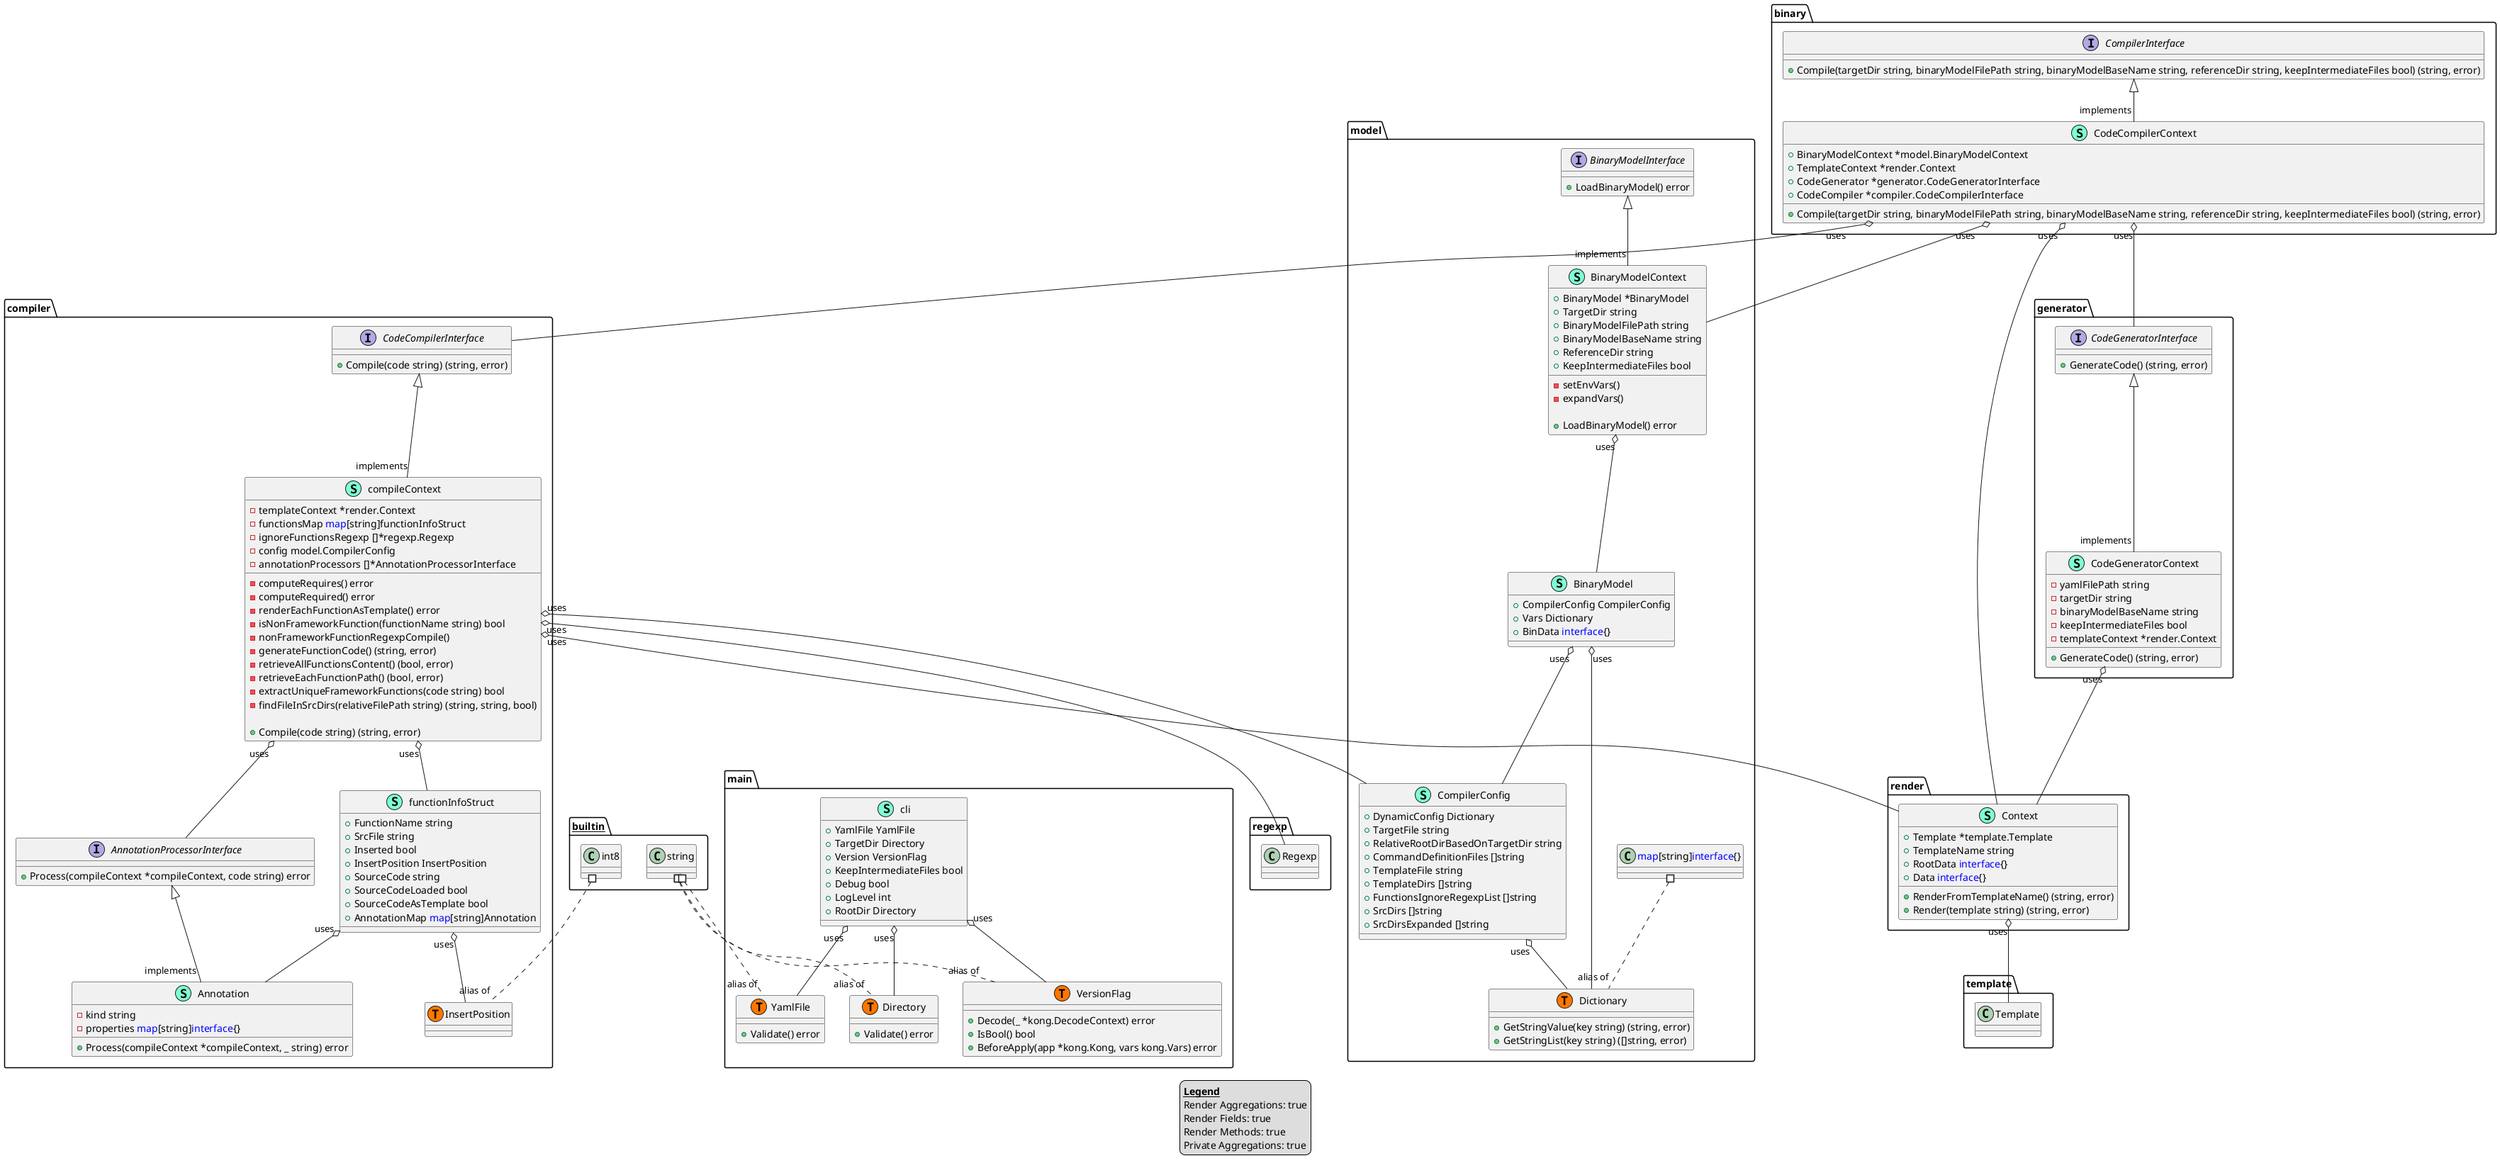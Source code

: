 @startuml
legend
<u><b>Legend</b></u>
Render Aggregations: true
Render Fields: true
Render Methods: true
Private Aggregations: true
end legend
namespace binary {
    class CodeCompilerContext << (S,Aquamarine) >> {
        + BinaryModelContext *model.BinaryModelContext
        + TemplateContext *render.Context
        + CodeGenerator *generator.CodeGeneratorInterface
        + CodeCompiler *compiler.CodeCompilerInterface

        + Compile(targetDir string, binaryModelFilePath string, binaryModelBaseName string, referenceDir string, keepIntermediateFiles bool) (string, error)

    }
    interface CompilerInterface  {
        + Compile(targetDir string, binaryModelFilePath string, binaryModelBaseName string, referenceDir string, keepIntermediateFiles bool) (string, error)

    }
}

"binary.CompilerInterface" <|-- "implements""binary.CodeCompilerContext"

"binary.CodeCompilerContext""uses" o-- "compiler.CodeCompilerInterface"
"binary.CodeCompilerContext""uses" o-- "generator.CodeGeneratorInterface"
"binary.CodeCompilerContext""uses" o-- "model.BinaryModelContext"
"binary.CodeCompilerContext""uses" o-- "render.Context"

namespace compiler {
    class Annotation << (S,Aquamarine) >> {
        - kind string
        - properties <font color=blue>map</font>[string]<font color=blue>interface</font>{}

        + Process(compileContext *compileContext, _ string) error

    }
    interface AnnotationProcessorInterface  {
        + Process(compileContext *compileContext, code string) error

    }
    interface CodeCompilerInterface  {
        + Compile(code string) (string, error)

    }
    class compileContext << (S,Aquamarine) >> {
        - templateContext *render.Context
        - functionsMap <font color=blue>map</font>[string]functionInfoStruct
        - ignoreFunctionsRegexp []*regexp.Regexp
        - config model.CompilerConfig
        - annotationProcessors []*AnnotationProcessorInterface

        - computeRequires() error
        - computeRequired() error
        - renderEachFunctionAsTemplate() error
        - isNonFrameworkFunction(functionName string) bool
        - nonFrameworkFunctionRegexpCompile()
        - generateFunctionCode() (string, error)
        - retrieveAllFunctionsContent() (bool, error)
        - retrieveEachFunctionPath() (bool, error)
        - extractUniqueFrameworkFunctions(code string) bool
        - findFileInSrcDirs(relativeFilePath string) (string, string, bool)

        + Compile(code string) (string, error)

    }
    class compiler.InsertPosition << (T, #FF7700) >>  {
    }
    class functionInfoStruct << (S,Aquamarine) >> {
        + FunctionName string
        + SrcFile string
        + Inserted bool
        + InsertPosition InsertPosition
        + SourceCode string
        + SourceCodeLoaded bool
        + SourceCodeAsTemplate bool
        + AnnotationMap <font color=blue>map</font>[string]Annotation

    }
}

"compiler.AnnotationProcessorInterface" <|-- "implements""compiler.Annotation"
"compiler.CodeCompilerInterface" <|-- "implements""compiler.compileContext"

"compiler.compileContext""uses" o-- "compiler.AnnotationProcessorInterface"
"compiler.compileContext""uses" o-- "compiler.functionInfoStruct"
"compiler.compileContext""uses" o-- "model.CompilerConfig"
"compiler.compileContext""uses" o-- "regexp.Regexp"
"compiler.compileContext""uses" o-- "render.Context"
"compiler.functionInfoStruct""uses" o-- "compiler.Annotation"
"compiler.functionInfoStruct""uses" o-- "compiler.InsertPosition"

namespace generator {
    class CodeGeneratorContext << (S,Aquamarine) >> {
        - yamlFilePath string
        - targetDir string
        - binaryModelBaseName string
        - keepIntermediateFiles bool
        - templateContext *render.Context

        + GenerateCode() (string, error)

    }
    interface CodeGeneratorInterface  {
        + GenerateCode() (string, error)

    }
}

"generator.CodeGeneratorInterface" <|-- "implements""generator.CodeGeneratorContext"

"generator.CodeGeneratorContext""uses" o-- "render.Context"

namespace main {
    class Directory << (S,Aquamarine) >> {
        + Validate() error

    }
    class VersionFlag << (S,Aquamarine) >> {
        + Decode(_ *kong.DecodeContext) error
        + IsBool() bool
        + BeforeApply(app *kong.Kong, vars kong.Vars) error

    }
    class YamlFile << (S,Aquamarine) >> {
        + Validate() error

    }
    class cli << (S,Aquamarine) >> {
        + YamlFile YamlFile
        + TargetDir Directory
        + Version VersionFlag
        + KeepIntermediateFiles bool
        + Debug bool
        + LogLevel int
        + RootDir Directory

    }
    class main.Directory << (T, #FF7700) >>  {
    }
    class main.VersionFlag << (T, #FF7700) >>  {
    }
    class main.YamlFile << (T, #FF7700) >>  {
    }
}


"main.cli""uses" o-- "main.Directory"
"main.cli""uses" o-- "main.VersionFlag"
"main.cli""uses" o-- "main.YamlFile"

namespace model {
    class BinaryModel << (S,Aquamarine) >> {
        + CompilerConfig CompilerConfig
        + Vars Dictionary
        + BinData <font color=blue>interface</font>{}

    }
    class BinaryModelContext << (S,Aquamarine) >> {
        + BinaryModel *BinaryModel
        + TargetDir string
        + BinaryModelFilePath string
        + BinaryModelBaseName string
        + ReferenceDir string
        + KeepIntermediateFiles bool

        - setEnvVars()
        - expandVars()

        + LoadBinaryModel() error

    }
    interface BinaryModelInterface  {
        + LoadBinaryModel() error

    }
    class CompilerConfig << (S,Aquamarine) >> {
        + DynamicConfig Dictionary
        + TargetFile string
        + RelativeRootDirBasedOnTargetDir string
        + CommandDefinitionFiles []string
        + TemplateFile string
        + TemplateDirs []string
        + FunctionsIgnoreRegexpList []string
        + SrcDirs []string
        + SrcDirsExpanded []string

    }
    class Dictionary << (S,Aquamarine) >> {
        + GetStringValue(key string) (string, error)
        + GetStringList(key string) ([]string, error)

    }
    class model.Dictionary << (T, #FF7700) >>  {
    }
}

"model.BinaryModelInterface" <|-- "implements""model.BinaryModelContext"

"model.BinaryModel""uses" o-- "model.CompilerConfig"
"model.BinaryModel""uses" o-- "model.Dictionary"
"model.BinaryModelContext""uses" o-- "model.BinaryModel"
"model.CompilerConfig""uses" o-- "model.Dictionary"

namespace render {
    class Context << (S,Aquamarine) >> {
        + Template *template.Template
        + TemplateName string
        + RootData <font color=blue>interface</font>{}
        + Data <font color=blue>interface</font>{}

        + RenderFromTemplateName() (string, error)
        + Render(template string) (string, error)

    }
}


"render.Context""uses" o-- "template.Template"

"__builtin__.int8" #.. "alias of""compiler.InsertPosition"
"__builtin__.string" #.. "alias of""main.Directory"
"__builtin__.string" #.. "alias of""main.VersionFlag"
"__builtin__.string" #.. "alias of""main.YamlFile"
"model.<font color=blue>map</font>[string]<font color=blue>interface</font>{}" #.. "alias of""model.Dictionary"
@enduml
